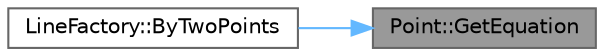 digraph "Point::GetEquation"
{
 // LATEX_PDF_SIZE
  bgcolor="transparent";
  edge [fontname=Helvetica,fontsize=10,labelfontname=Helvetica,labelfontsize=10];
  node [fontname=Helvetica,fontsize=10,shape=box,height=0.2,width=0.9];
  rankdir="RL";
  Node1 [label="Point::GetEquation",height=0.2,width=0.4,color="gray40", fillcolor="grey60", style="filled", fontcolor="black",tooltip="Return current equation of point."];
  Node1 -> Node2 [dir="back",color="steelblue1",style="solid"];
  Node2 [label="LineFactory::ByTwoPoints",height=0.2,width=0.4,color="grey40", fillcolor="white", style="filled",URL="$class_line_factory.html#a38962a0480a1a572753177ceab581e76",tooltip="Constructs line through two given points."];
}
